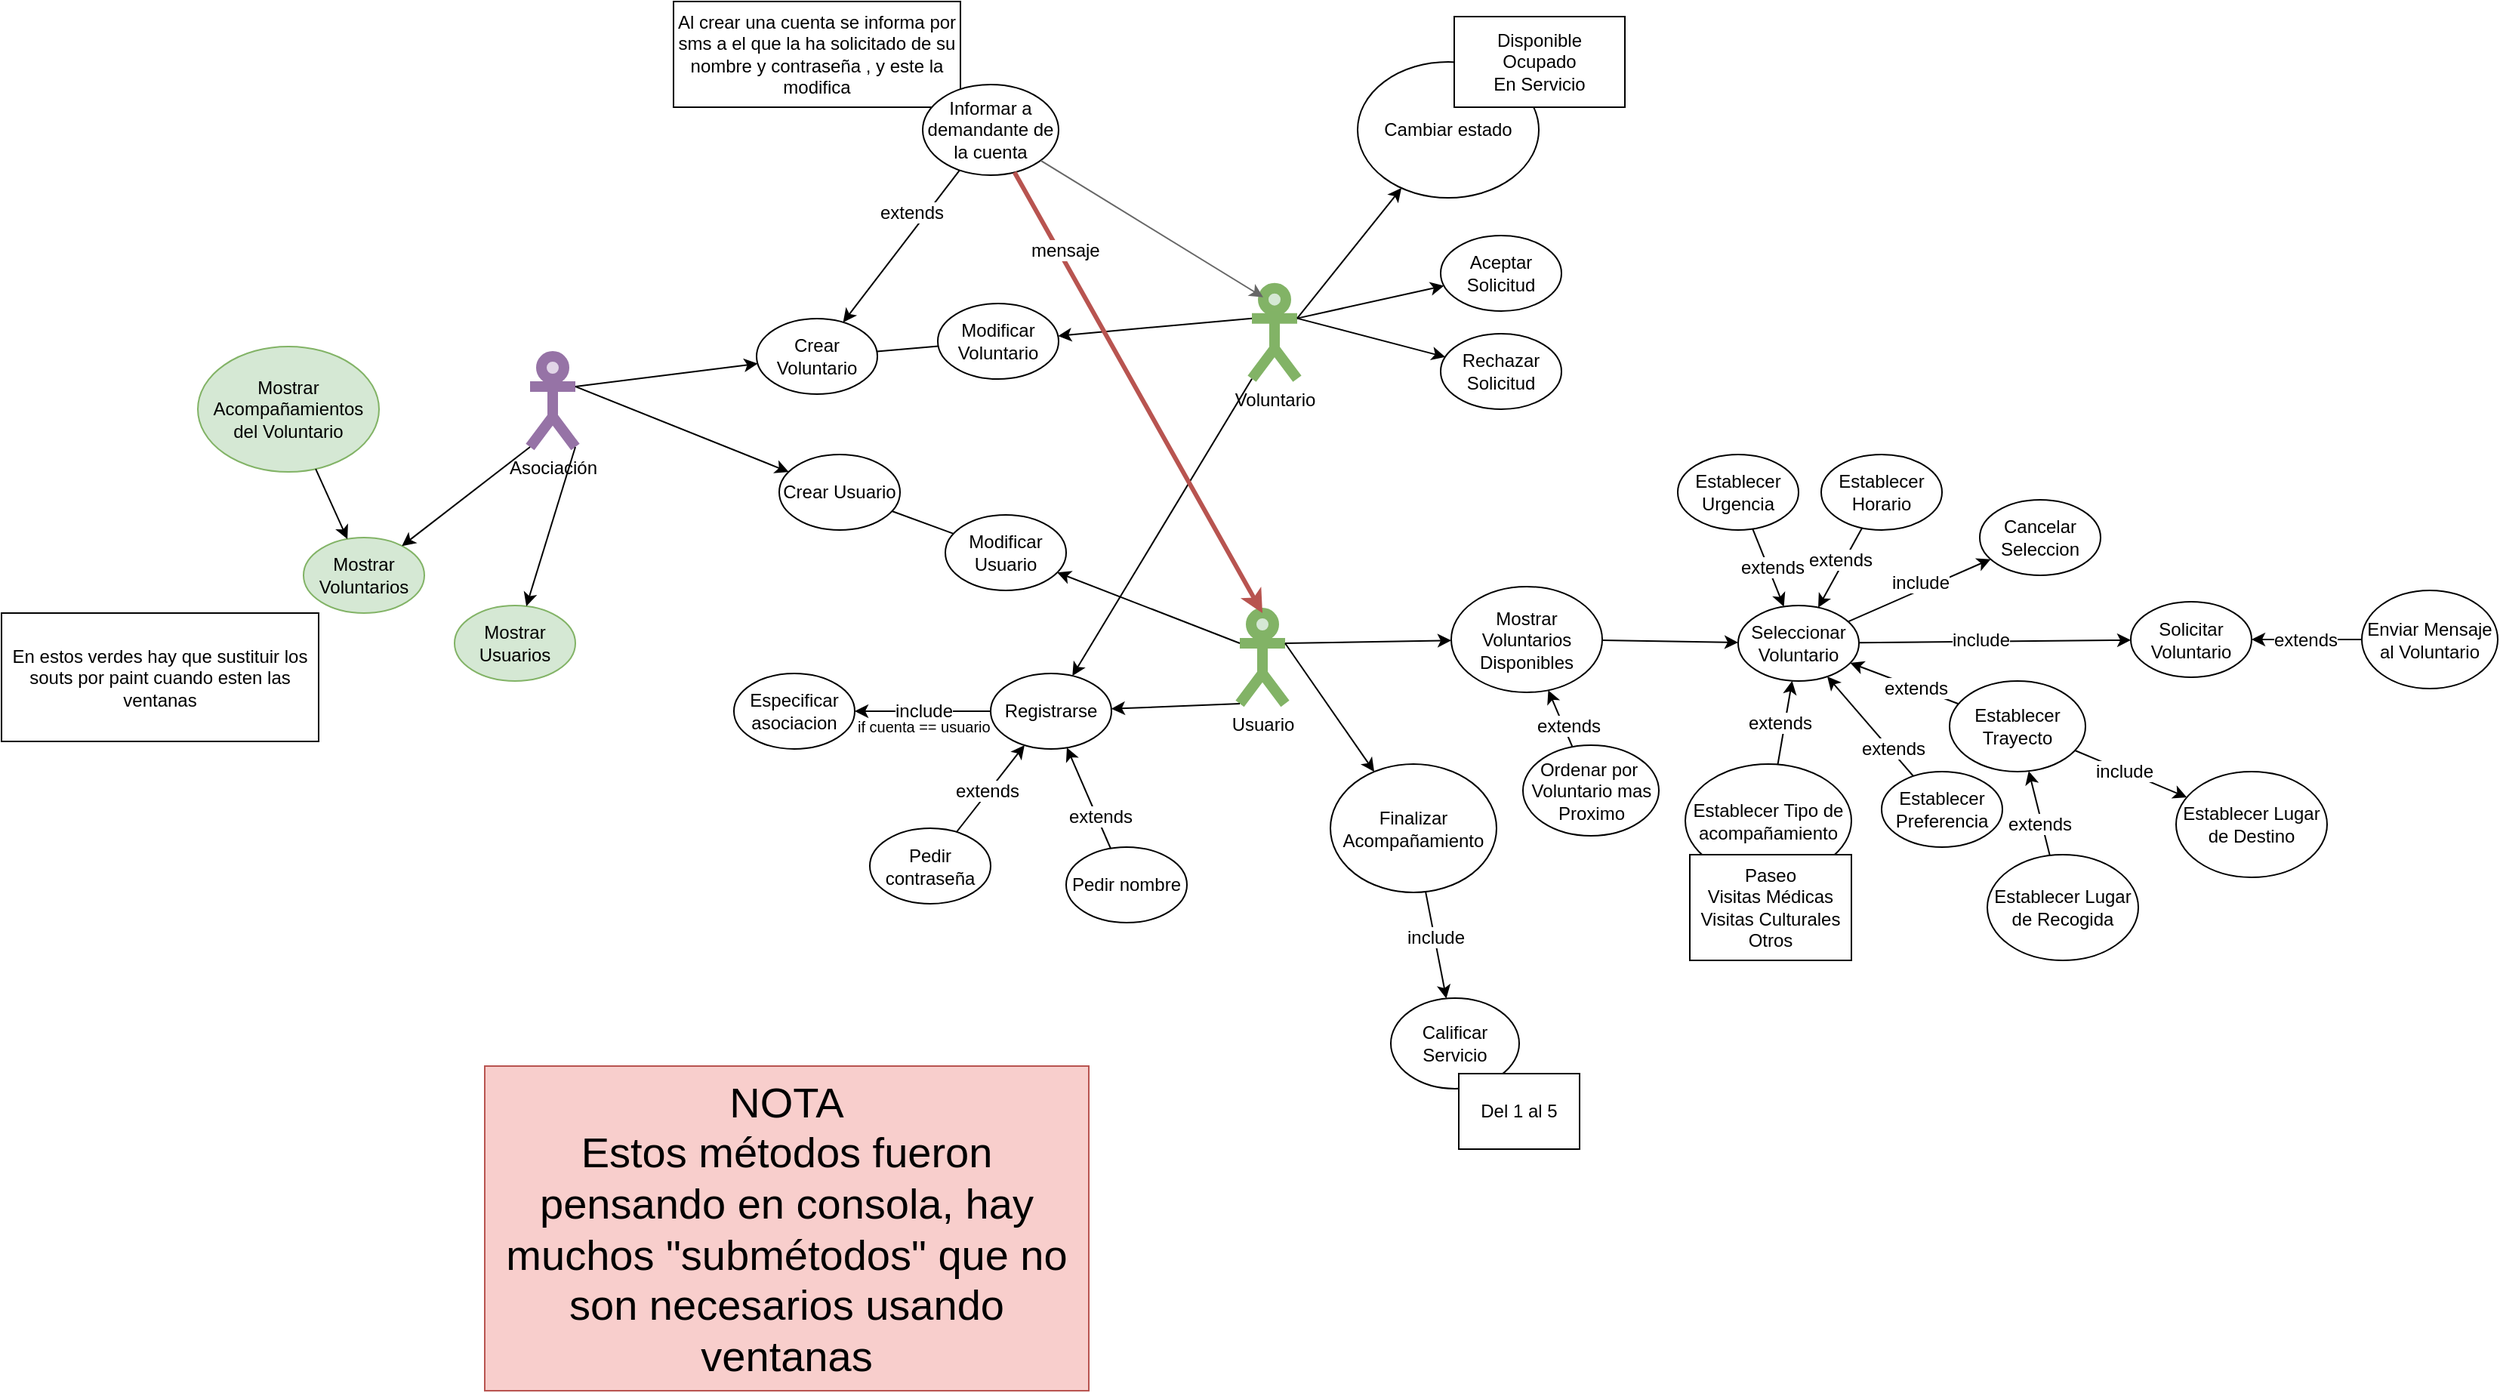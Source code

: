 <mxfile version="12.1.0" type="device" pages="1"><diagram id="xy8CVA_DMjoj1_LzGXAT" name="Page-1"><mxGraphModel dx="2088" dy="932" grid="1" gridSize="10" guides="1" tooltips="1" connect="1" arrows="1" fold="1" page="1" pageScale="1" pageWidth="827" pageHeight="1169" math="0" shadow="0"><root><mxCell id="0"/><mxCell id="1" parent="0"/><mxCell id="9z-6YQHR4iL6AIcqef-h-1" value="Usuario" style="shape=umlActor;verticalLabelPosition=bottom;labelBackgroundColor=#ffffff;verticalAlign=top;html=1;outlineConnect=0;fillColor=#d5e8d4;strokeColor=#82b366;strokeWidth=7;" parent="1" vertex="1"><mxGeometry x="500" y="435" width="30" height="60" as="geometry"/></mxCell><mxCell id="9z-6YQHR4iL6AIcqef-h-5" value="Voluntario" style="shape=umlActor;verticalLabelPosition=bottom;labelBackgroundColor=#ffffff;verticalAlign=top;html=1;outlineConnect=0;fillColor=#d5e8d4;strokeColor=#82b366;strokeWidth=7;" parent="1" vertex="1"><mxGeometry x="508" y="219.833" width="30" height="60" as="geometry"/></mxCell><mxCell id="9z-6YQHR4iL6AIcqef-h-6" value="Asociación" style="shape=umlActor;verticalLabelPosition=bottom;labelBackgroundColor=#ffffff;verticalAlign=top;html=1;outlineConnect=0;fillColor=#e1d5e7;strokeColor=#9673a6;strokeWidth=7;" parent="1" vertex="1"><mxGeometry x="30" y="265" width="30" height="60" as="geometry"/></mxCell><mxCell id="9z-6YQHR4iL6AIcqef-h-9" value="Crear Voluntario" style="ellipse;whiteSpace=wrap;html=1;" parent="1" vertex="1"><mxGeometry x="180" y="240" width="80" height="50" as="geometry"/></mxCell><mxCell id="9z-6YQHR4iL6AIcqef-h-11" value="" style="endArrow=classic;html=1;exitX=1;exitY=0.333;exitDx=0;exitDy=0;exitPerimeter=0;" parent="1" source="9z-6YQHR4iL6AIcqef-h-6" target="EaNXZTyxqliSoWZAqqOV-1" edge="1"><mxGeometry width="50" height="50" relative="1" as="geometry"><mxPoint x="170" y="390" as="sourcePoint"/><mxPoint x="220" y="340" as="targetPoint"/></mxGeometry></mxCell><mxCell id="9z-6YQHR4iL6AIcqef-h-12" value="Modificar Voluntario" style="ellipse;whiteSpace=wrap;html=1;" parent="1" vertex="1"><mxGeometry x="300" y="230" width="80" height="50" as="geometry"/></mxCell><mxCell id="9z-6YQHR4iL6AIcqef-h-13" value="" style="endArrow=none;html=1;" parent="1" source="9z-6YQHR4iL6AIcqef-h-9" target="9z-6YQHR4iL6AIcqef-h-12" edge="1"><mxGeometry width="50" height="50" relative="1" as="geometry"><mxPoint x="225" y="360" as="sourcePoint"/><mxPoint x="275" y="310" as="targetPoint"/></mxGeometry></mxCell><mxCell id="9z-6YQHR4iL6AIcqef-h-14" value="" style="endArrow=classic;html=1;exitX=0;exitY=0.333;exitDx=0;exitDy=0;exitPerimeter=0;" parent="1" source="9z-6YQHR4iL6AIcqef-h-5" target="9z-6YQHR4iL6AIcqef-h-12" edge="1"><mxGeometry width="50" height="50" relative="1" as="geometry"><mxPoint x="380" y="320" as="sourcePoint"/><mxPoint x="430" y="270" as="targetPoint"/></mxGeometry></mxCell><mxCell id="9z-6YQHR4iL6AIcqef-h-15" value="" style="endArrow=classic;html=1;exitX=0;exitY=0.333;exitDx=0;exitDy=0;exitPerimeter=0;" parent="1" source="9z-6YQHR4iL6AIcqef-h-1" target="EaNXZTyxqliSoWZAqqOV-3" edge="1"><mxGeometry width="50" height="50" relative="1" as="geometry"><mxPoint x="390" y="470" as="sourcePoint"/><mxPoint x="440" y="420" as="targetPoint"/></mxGeometry></mxCell><mxCell id="9z-6YQHR4iL6AIcqef-h-16" value="Registrarse" style="ellipse;whiteSpace=wrap;html=1;" parent="1" vertex="1"><mxGeometry x="335" y="475" width="80" height="50" as="geometry"/></mxCell><mxCell id="9z-6YQHR4iL6AIcqef-h-17" value="" style="endArrow=classic;html=1;exitX=0;exitY=1;exitDx=0;exitDy=0;exitPerimeter=0;" parent="1" source="9z-6YQHR4iL6AIcqef-h-5" target="9z-6YQHR4iL6AIcqef-h-16" edge="1"><mxGeometry width="50" height="50" relative="1" as="geometry"><mxPoint x="420" y="370" as="sourcePoint"/><mxPoint x="470" y="320" as="targetPoint"/></mxGeometry></mxCell><mxCell id="9z-6YQHR4iL6AIcqef-h-18" value="" style="endArrow=classic;html=1;exitX=0;exitY=1;exitDx=0;exitDy=0;exitPerimeter=0;" parent="1" source="9z-6YQHR4iL6AIcqef-h-1" target="9z-6YQHR4iL6AIcqef-h-16" edge="1"><mxGeometry width="50" height="50" relative="1" as="geometry"><mxPoint x="370" y="530" as="sourcePoint"/><mxPoint x="420" y="480" as="targetPoint"/></mxGeometry></mxCell><mxCell id="9z-6YQHR4iL6AIcqef-h-20" value="Pedir nombre" style="ellipse;whiteSpace=wrap;html=1;" parent="1" vertex="1"><mxGeometry x="385" y="590" width="80" height="50" as="geometry"/></mxCell><mxCell id="9z-6YQHR4iL6AIcqef-h-21" value="" style="endArrow=classic;html=1;" parent="1" source="9z-6YQHR4iL6AIcqef-h-20" target="9z-6YQHR4iL6AIcqef-h-16" edge="1"><mxGeometry width="50" height="50" relative="1" as="geometry"><mxPoint x="235" y="600" as="sourcePoint"/><mxPoint x="285" y="550" as="targetPoint"/></mxGeometry></mxCell><mxCell id="9z-6YQHR4iL6AIcqef-h-22" value="Pedir contraseña" style="ellipse;whiteSpace=wrap;html=1;" parent="1" vertex="1"><mxGeometry x="255" y="577.5" width="80" height="50" as="geometry"/></mxCell><mxCell id="9z-6YQHR4iL6AIcqef-h-23" value="" style="endArrow=classic;html=1;" parent="1" source="9z-6YQHR4iL6AIcqef-h-22" target="9z-6YQHR4iL6AIcqef-h-16" edge="1"><mxGeometry width="50" height="50" relative="1" as="geometry"><mxPoint x="245" y="600" as="sourcePoint"/><mxPoint x="295" y="550" as="targetPoint"/></mxGeometry></mxCell><mxCell id="9z-6YQHR4iL6AIcqef-h-24" value="Especificar asociacion" style="ellipse;whiteSpace=wrap;html=1;" parent="1" vertex="1"><mxGeometry x="165" y="475" width="80" height="50" as="geometry"/></mxCell><mxCell id="9z-6YQHR4iL6AIcqef-h-25" value="" style="endArrow=classic;html=1;" parent="1" source="9z-6YQHR4iL6AIcqef-h-16" target="9z-6YQHR4iL6AIcqef-h-24" edge="1"><mxGeometry width="50" height="50" relative="1" as="geometry"><mxPoint x="275" y="500" as="sourcePoint"/><mxPoint x="325" y="450" as="targetPoint"/></mxGeometry></mxCell><mxCell id="9z-6YQHR4iL6AIcqef-h-26" value="&lt;span style=&quot;background-color: rgb(255 , 255 , 255)&quot;&gt;include&lt;/span&gt;" style="text;html=1;resizable=0;points=[];autosize=1;align=left;verticalAlign=top;spacingTop=-4;" parent="1" vertex="1"><mxGeometry x="270" y="490" width="50" height="20" as="geometry"/></mxCell><mxCell id="9z-6YQHR4iL6AIcqef-h-27" value="&lt;span style=&quot;background-color: rgb(255 , 255 , 255)&quot;&gt;extends&lt;/span&gt;" style="text;html=1;resizable=0;points=[];autosize=1;align=left;verticalAlign=top;spacingTop=-4;" parent="1" vertex="1"><mxGeometry x="310" y="542.5" width="60" height="20" as="geometry"/></mxCell><mxCell id="9z-6YQHR4iL6AIcqef-h-29" value="&lt;span style=&quot;background-color: rgb(255 , 255 , 255)&quot;&gt;extends&lt;/span&gt;" style="text;html=1;resizable=0;points=[];autosize=1;align=left;verticalAlign=top;spacingTop=-4;" parent="1" vertex="1"><mxGeometry x="385" y="560" width="60" height="20" as="geometry"/></mxCell><mxCell id="9z-6YQHR4iL6AIcqef-h-30" value="&lt;font style=&quot;font-size: 10px&quot;&gt;if cuenta == usuario&lt;/font&gt;" style="text;html=1;resizable=0;points=[];autosize=1;align=left;verticalAlign=top;spacingTop=-4;" parent="1" vertex="1"><mxGeometry x="245" y="500" width="100" height="20" as="geometry"/></mxCell><mxCell id="9z-6YQHR4iL6AIcqef-h-32" value="" style="endArrow=classic;html=1;" parent="1" source="9z-6YQHR4iL6AIcqef-h-36" target="9z-6YQHR4iL6AIcqef-h-9" edge="1"><mxGeometry width="50" height="50" relative="1" as="geometry"><mxPoint x="266.777" y="147.43" as="sourcePoint"/><mxPoint x="195" y="110" as="targetPoint"/></mxGeometry></mxCell><mxCell id="9z-6YQHR4iL6AIcqef-h-33" value="&lt;span style=&quot;background-color: rgb(255 , 255 , 255)&quot;&gt;extends&lt;/span&gt;" style="text;html=1;resizable=0;points=[];autosize=1;align=left;verticalAlign=top;spacingTop=-4;" parent="1" vertex="1"><mxGeometry x="260" y="160" width="60" height="20" as="geometry"/></mxCell><mxCell id="9z-6YQHR4iL6AIcqef-h-35" value="Al crear una cuenta se informa por sms a el que la ha solicitado de su nombre y contraseña , y este la modifica" style="rounded=0;whiteSpace=wrap;html=1;" parent="1" vertex="1"><mxGeometry x="125" y="30" width="190" height="70" as="geometry"/></mxCell><mxCell id="9z-6YQHR4iL6AIcqef-h-36" value="Informar a demandante de la cuenta" style="ellipse;whiteSpace=wrap;html=1;" parent="1" vertex="1"><mxGeometry x="290" y="85" width="90" height="60" as="geometry"/></mxCell><mxCell id="9z-6YQHR4iL6AIcqef-h-37" value="Solicitar Voluntario" style="ellipse;whiteSpace=wrap;html=1;" parent="1" vertex="1"><mxGeometry x="1090" y="427.5" width="80" height="50" as="geometry"/></mxCell><mxCell id="9z-6YQHR4iL6AIcqef-h-39" value="Ordenar por&amp;nbsp; Voluntario mas Proximo" style="ellipse;whiteSpace=wrap;html=1;" parent="1" vertex="1"><mxGeometry x="687.5" y="522.5" width="90" height="60" as="geometry"/></mxCell><mxCell id="9z-6YQHR4iL6AIcqef-h-40" value="" style="endArrow=classic;html=1;" parent="1" source="9z-6YQHR4iL6AIcqef-h-39" target="7AxS1_8hJFUkUsZHmi1h-45" edge="1"><mxGeometry width="50" height="50" relative="1" as="geometry"><mxPoint x="965" y="810" as="sourcePoint"/><mxPoint x="913.864" y="699.99" as="targetPoint"/></mxGeometry></mxCell><mxCell id="9z-6YQHR4iL6AIcqef-h-41" value="&lt;span style=&quot;background-color: rgb(255 , 255 , 255)&quot;&gt;extends&lt;/span&gt;" style="text;html=1;resizable=0;points=[];autosize=1;align=left;verticalAlign=top;spacingTop=-4;" parent="1" vertex="1"><mxGeometry x="695" y="500" width="60" height="20" as="geometry"/></mxCell><mxCell id="9z-6YQHR4iL6AIcqef-h-42" value="Seleccionar Voluntario" style="ellipse;whiteSpace=wrap;html=1;" parent="1" vertex="1"><mxGeometry x="830" y="430" width="80" height="50" as="geometry"/></mxCell><mxCell id="9z-6YQHR4iL6AIcqef-h-43" value="" style="endArrow=classic;html=1;" parent="1" source="9z-6YQHR4iL6AIcqef-h-42" target="9z-6YQHR4iL6AIcqef-h-37" edge="1"><mxGeometry width="50" height="50" relative="1" as="geometry"><mxPoint x="950" y="430" as="sourcePoint"/><mxPoint x="1000" y="380" as="targetPoint"/></mxGeometry></mxCell><mxCell id="9z-6YQHR4iL6AIcqef-h-48" value="Establecer Urgencia" style="ellipse;whiteSpace=wrap;html=1;" parent="1" vertex="1"><mxGeometry x="790" y="330" width="80" height="50" as="geometry"/></mxCell><mxCell id="9z-6YQHR4iL6AIcqef-h-49" value="" style="endArrow=classic;html=1;" parent="1" source="9z-6YQHR4iL6AIcqef-h-48" target="9z-6YQHR4iL6AIcqef-h-42" edge="1"><mxGeometry width="50" height="50" relative="1" as="geometry"><mxPoint x="840" y="380" as="sourcePoint"/><mxPoint x="890" y="330" as="targetPoint"/></mxGeometry></mxCell><mxCell id="9z-6YQHR4iL6AIcqef-h-50" value="&lt;span style=&quot;background-color: rgb(255 , 255 , 255)&quot;&gt;extends&lt;/span&gt;" style="text;html=1;resizable=0;points=[];autosize=1;align=left;verticalAlign=top;spacingTop=-4;" parent="1" vertex="1"><mxGeometry x="830" y="395" width="60" height="20" as="geometry"/></mxCell><mxCell id="9z-6YQHR4iL6AIcqef-h-51" value="" style="endArrow=classic;html=1;entryX=0.25;entryY=0.1;entryDx=0;entryDy=0;entryPerimeter=0;fillColor=#f5f5f5;strokeColor=#666666;" parent="1" source="9z-6YQHR4iL6AIcqef-h-36" target="9z-6YQHR4iL6AIcqef-h-5" edge="1"><mxGeometry width="50" height="50" relative="1" as="geometry"><mxPoint x="400" y="230" as="sourcePoint"/><mxPoint x="450" y="180" as="targetPoint"/></mxGeometry></mxCell><mxCell id="9z-6YQHR4iL6AIcqef-h-52" value="" style="endArrow=classic;html=1;entryX=0.5;entryY=0;entryDx=0;entryDy=0;entryPerimeter=0;fillColor=#f8cecc;strokeColor=#b85450;strokeWidth=3;" parent="1" source="9z-6YQHR4iL6AIcqef-h-36" target="9z-6YQHR4iL6AIcqef-h-1" edge="1"><mxGeometry width="50" height="50" relative="1" as="geometry"><mxPoint x="331.645" y="207.412" as="sourcePoint"/><mxPoint x="517.5" y="296" as="targetPoint"/></mxGeometry></mxCell><mxCell id="7AxS1_8hJFUkUsZHmi1h-1" value="Establecer Preferencia" style="ellipse;whiteSpace=wrap;html=1;" parent="1" vertex="1"><mxGeometry x="925" y="540" width="80" height="50" as="geometry"/></mxCell><mxCell id="7AxS1_8hJFUkUsZHmi1h-2" value="" style="endArrow=classic;html=1;" parent="1" source="7AxS1_8hJFUkUsZHmi1h-1" target="9z-6YQHR4iL6AIcqef-h-42" edge="1"><mxGeometry width="50" height="50" relative="1" as="geometry"><mxPoint x="1040" y="390.0" as="sourcePoint"/><mxPoint x="1040" y="440.0" as="targetPoint"/></mxGeometry></mxCell><mxCell id="7AxS1_8hJFUkUsZHmi1h-3" value="&lt;span style=&quot;background-color: rgb(255 , 255 , 255)&quot;&gt;extends&lt;/span&gt;" style="text;html=1;resizable=0;points=[];autosize=1;align=left;verticalAlign=top;spacingTop=-4;" parent="1" vertex="1"><mxGeometry x="910" y="515" width="60" height="20" as="geometry"/></mxCell><mxCell id="7AxS1_8hJFUkUsZHmi1h-5" value="Cancelar Seleccion" style="ellipse;whiteSpace=wrap;html=1;" parent="1" vertex="1"><mxGeometry x="990" y="360" width="80" height="50" as="geometry"/></mxCell><mxCell id="7AxS1_8hJFUkUsZHmi1h-6" value="" style="endArrow=classic;html=1;" parent="1" source="9z-6YQHR4iL6AIcqef-h-42" target="7AxS1_8hJFUkUsZHmi1h-5" edge="1"><mxGeometry width="50" height="50" relative="1" as="geometry"><mxPoint x="950" y="300" as="sourcePoint"/><mxPoint x="1000" y="250" as="targetPoint"/></mxGeometry></mxCell><mxCell id="7AxS1_8hJFUkUsZHmi1h-7" value="&lt;span style=&quot;background-color: rgb(255 , 255 , 255)&quot;&gt;include&lt;/span&gt;" style="text;html=1;resizable=0;points=[];autosize=1;align=left;verticalAlign=top;spacingTop=-4;" parent="1" vertex="1"><mxGeometry x="930" y="405" width="50" height="20" as="geometry"/></mxCell><mxCell id="7AxS1_8hJFUkUsZHmi1h-8" value="Cambiar estado" style="ellipse;whiteSpace=wrap;html=1;" parent="1" vertex="1"><mxGeometry x="578" y="70" width="120" height="90" as="geometry"/></mxCell><mxCell id="7AxS1_8hJFUkUsZHmi1h-9" value="" style="endArrow=classic;html=1;exitX=1;exitY=0.333;exitDx=0;exitDy=0;exitPerimeter=0;" parent="1" source="9z-6YQHR4iL6AIcqef-h-5" target="7AxS1_8hJFUkUsZHmi1h-8" edge="1"><mxGeometry width="50" height="50" relative="1" as="geometry"><mxPoint x="588" y="160" as="sourcePoint"/><mxPoint x="638" y="110" as="targetPoint"/></mxGeometry></mxCell><mxCell id="7AxS1_8hJFUkUsZHmi1h-10" value="&lt;span style=&quot;background-color: rgb(255 , 255 , 255)&quot;&gt;include&lt;/span&gt;" style="text;html=1;resizable=0;points=[];autosize=1;align=left;verticalAlign=top;spacingTop=-4;" parent="1" vertex="1"><mxGeometry x="970" y="442.5" width="50" height="20" as="geometry"/></mxCell><mxCell id="7AxS1_8hJFUkUsZHmi1h-11" value="Enviar Mensaje al Voluntario" style="ellipse;whiteSpace=wrap;html=1;" parent="1" vertex="1"><mxGeometry x="1243" y="420" width="90" height="65" as="geometry"/></mxCell><mxCell id="7AxS1_8hJFUkUsZHmi1h-12" value="" style="endArrow=classic;html=1;" parent="1" source="7AxS1_8hJFUkUsZHmi1h-11" target="9z-6YQHR4iL6AIcqef-h-37" edge="1"><mxGeometry width="50" height="50" relative="1" as="geometry"><mxPoint x="1123" y="397.5" as="sourcePoint"/><mxPoint x="1173" y="347.5" as="targetPoint"/></mxGeometry></mxCell><mxCell id="7AxS1_8hJFUkUsZHmi1h-13" value="&lt;span style=&quot;background-color: rgb(255 , 255 , 255)&quot;&gt;extends&lt;/span&gt;" style="text;html=1;resizable=0;points=[];autosize=1;align=left;verticalAlign=top;spacingTop=-4;" parent="1" vertex="1"><mxGeometry x="1183" y="442.5" width="60" height="20" as="geometry"/></mxCell><mxCell id="7AxS1_8hJFUkUsZHmi1h-14" value="Aceptar Solicitud" style="ellipse;whiteSpace=wrap;html=1;" parent="1" vertex="1"><mxGeometry x="633" y="185" width="80" height="50" as="geometry"/></mxCell><mxCell id="7AxS1_8hJFUkUsZHmi1h-15" value="Rechazar Solicitud" style="ellipse;whiteSpace=wrap;html=1;" parent="1" vertex="1"><mxGeometry x="633" y="250" width="80" height="50" as="geometry"/></mxCell><mxCell id="7AxS1_8hJFUkUsZHmi1h-16" value="" style="endArrow=classic;html=1;exitX=1;exitY=0.333;exitDx=0;exitDy=0;exitPerimeter=0;" parent="1" source="9z-6YQHR4iL6AIcqef-h-5" target="7AxS1_8hJFUkUsZHmi1h-14" edge="1"><mxGeometry width="50" height="50" relative="1" as="geometry"><mxPoint x="588" y="280" as="sourcePoint"/><mxPoint x="638" y="230" as="targetPoint"/></mxGeometry></mxCell><mxCell id="7AxS1_8hJFUkUsZHmi1h-17" value="" style="endArrow=classic;html=1;exitX=1;exitY=0.333;exitDx=0;exitDy=0;exitPerimeter=0;" parent="1" source="9z-6YQHR4iL6AIcqef-h-5" target="7AxS1_8hJFUkUsZHmi1h-15" edge="1"><mxGeometry width="50" height="50" relative="1" as="geometry"><mxPoint x="548" y="230.0" as="sourcePoint"/><mxPoint x="643.261" y="222.853" as="targetPoint"/></mxGeometry></mxCell><mxCell id="7AxS1_8hJFUkUsZHmi1h-19" value="Establecer Tipo de acompañamiento" style="ellipse;whiteSpace=wrap;html=1;" parent="1" vertex="1"><mxGeometry x="795" y="535" width="110" height="75" as="geometry"/></mxCell><mxCell id="7AxS1_8hJFUkUsZHmi1h-20" value="" style="endArrow=classic;html=1;" parent="1" source="7AxS1_8hJFUkUsZHmi1h-19" target="9z-6YQHR4iL6AIcqef-h-42" edge="1"><mxGeometry width="50" height="50" relative="1" as="geometry"><mxPoint x="746.273" y="555.012" as="sourcePoint"/><mxPoint x="748.909" y="499.991" as="targetPoint"/></mxGeometry></mxCell><mxCell id="7AxS1_8hJFUkUsZHmi1h-21" value="&lt;span style=&quot;background-color: rgb(255 , 255 , 255)&quot;&gt;extends&lt;/span&gt;" style="text;html=1;resizable=0;points=[];autosize=1;align=left;verticalAlign=top;spacingTop=-4;" parent="1" vertex="1"><mxGeometry x="835" y="497.5" width="60" height="20" as="geometry"/></mxCell><mxCell id="7AxS1_8hJFUkUsZHmi1h-22" value="&lt;span style=&quot;white-space: normal&quot;&gt;Disponible&lt;/span&gt;&lt;br style=&quot;white-space: normal&quot;&gt;&lt;span style=&quot;white-space: normal&quot;&gt;Ocupado&lt;/span&gt;&lt;br style=&quot;white-space: normal&quot;&gt;&lt;span style=&quot;white-space: normal&quot;&gt;En Servicio&lt;/span&gt;" style="rounded=0;whiteSpace=wrap;html=1;" parent="1" vertex="1"><mxGeometry x="642" y="40" width="113" height="60" as="geometry"/></mxCell><mxCell id="7AxS1_8hJFUkUsZHmi1h-23" value="Paseo&lt;br&gt;Visitas Médicas&lt;br&gt;Visitas Culturales&lt;br&gt;Otros" style="rounded=0;whiteSpace=wrap;html=1;" parent="1" vertex="1"><mxGeometry x="798" y="595" width="107" height="70" as="geometry"/></mxCell><mxCell id="7AxS1_8hJFUkUsZHmi1h-24" value="Establecer Horario" style="ellipse;whiteSpace=wrap;html=1;" parent="1" vertex="1"><mxGeometry x="885" y="330" width="80" height="50" as="geometry"/></mxCell><mxCell id="7AxS1_8hJFUkUsZHmi1h-26" value="" style="endArrow=classic;html=1;" parent="1" source="7AxS1_8hJFUkUsZHmi1h-24" target="9z-6YQHR4iL6AIcqef-h-42" edge="1"><mxGeometry width="50" height="50" relative="1" as="geometry"><mxPoint x="849.615" y="389.267" as="sourcePoint"/><mxPoint x="870.299" y="440.746" as="targetPoint"/></mxGeometry></mxCell><mxCell id="7AxS1_8hJFUkUsZHmi1h-27" value="&lt;span style=&quot;background-color: rgb(255 , 255 , 255)&quot;&gt;extends&lt;/span&gt;" style="text;html=1;resizable=0;points=[];autosize=1;align=left;verticalAlign=top;spacingTop=-4;" parent="1" vertex="1"><mxGeometry x="875" y="390" width="60" height="20" as="geometry"/></mxCell><mxCell id="7AxS1_8hJFUkUsZHmi1h-28" value="Establecer Trayecto" style="ellipse;whiteSpace=wrap;html=1;" parent="1" vertex="1"><mxGeometry x="970" y="480" width="90" height="60" as="geometry"/></mxCell><mxCell id="7AxS1_8hJFUkUsZHmi1h-29" value="" style="endArrow=classic;html=1;" parent="1" source="7AxS1_8hJFUkUsZHmi1h-28" target="9z-6YQHR4iL6AIcqef-h-42" edge="1"><mxGeometry width="50" height="50" relative="1" as="geometry"><mxPoint x="910" y="510" as="sourcePoint"/><mxPoint x="960" y="460" as="targetPoint"/></mxGeometry></mxCell><mxCell id="7AxS1_8hJFUkUsZHmi1h-30" value="&lt;span style=&quot;background-color: rgb(255 , 255 , 255)&quot;&gt;extends&lt;/span&gt;" style="text;html=1;resizable=0;points=[];autosize=1;align=left;verticalAlign=top;spacingTop=-4;" parent="1" vertex="1"><mxGeometry x="925" y="475" width="60" height="20" as="geometry"/></mxCell><mxCell id="7AxS1_8hJFUkUsZHmi1h-31" value="Establecer Lugar de Recogida" style="ellipse;whiteSpace=wrap;html=1;" parent="1" vertex="1"><mxGeometry x="995" y="595" width="100" height="70" as="geometry"/></mxCell><mxCell id="7AxS1_8hJFUkUsZHmi1h-32" value="Establecer Lugar de Destino" style="ellipse;whiteSpace=wrap;html=1;" parent="1" vertex="1"><mxGeometry x="1120" y="540" width="100" height="70" as="geometry"/></mxCell><mxCell id="7AxS1_8hJFUkUsZHmi1h-33" value="" style="endArrow=classic;html=1;" parent="1" source="7AxS1_8hJFUkUsZHmi1h-31" target="7AxS1_8hJFUkUsZHmi1h-28" edge="1"><mxGeometry width="50" height="50" relative="1" as="geometry"><mxPoint x="1050" y="570" as="sourcePoint"/><mxPoint x="1100" y="520" as="targetPoint"/></mxGeometry></mxCell><mxCell id="7AxS1_8hJFUkUsZHmi1h-36" value="&lt;span style=&quot;background-color: rgb(255 , 255 , 255)&quot;&gt;extends&lt;/span&gt;" style="text;html=1;resizable=0;points=[];autosize=1;align=left;verticalAlign=top;spacingTop=-4;" parent="1" vertex="1"><mxGeometry x="1007" y="565" width="60" height="20" as="geometry"/></mxCell><mxCell id="7AxS1_8hJFUkUsZHmi1h-37" value="" style="endArrow=classic;html=1;" parent="1" source="7AxS1_8hJFUkUsZHmi1h-28" target="7AxS1_8hJFUkUsZHmi1h-32" edge="1"><mxGeometry width="50" height="50" relative="1" as="geometry"><mxPoint x="1050" y="580" as="sourcePoint"/><mxPoint x="1100" y="530" as="targetPoint"/></mxGeometry></mxCell><mxCell id="7AxS1_8hJFUkUsZHmi1h-38" value="&lt;span style=&quot;background-color: rgb(255 , 255 , 255)&quot;&gt;include&lt;/span&gt;" style="text;html=1;resizable=0;points=[];autosize=1;align=left;verticalAlign=top;spacingTop=-4;" parent="1" vertex="1"><mxGeometry x="1065" y="530" width="50" height="20" as="geometry"/></mxCell><mxCell id="7AxS1_8hJFUkUsZHmi1h-39" value="Finalizar Acompañamiento" style="ellipse;whiteSpace=wrap;html=1;" parent="1" vertex="1"><mxGeometry x="560" y="535" width="110" height="85" as="geometry"/></mxCell><mxCell id="7AxS1_8hJFUkUsZHmi1h-40" value="" style="endArrow=classic;html=1;exitX=1;exitY=0.333;exitDx=0;exitDy=0;exitPerimeter=0;" parent="1" source="9z-6YQHR4iL6AIcqef-h-1" target="7AxS1_8hJFUkUsZHmi1h-39" edge="1"><mxGeometry width="50" height="50" relative="1" as="geometry"><mxPoint x="410" y="680" as="sourcePoint"/><mxPoint x="460" y="630" as="targetPoint"/></mxGeometry></mxCell><mxCell id="7AxS1_8hJFUkUsZHmi1h-41" value="Calificar Servicio" style="ellipse;whiteSpace=wrap;html=1;" parent="1" vertex="1"><mxGeometry x="600" y="690" width="85" height="60" as="geometry"/></mxCell><mxCell id="7AxS1_8hJFUkUsZHmi1h-42" value="" style="endArrow=classic;html=1;" parent="1" source="7AxS1_8hJFUkUsZHmi1h-39" target="7AxS1_8hJFUkUsZHmi1h-41" edge="1"><mxGeometry width="50" height="50" relative="1" as="geometry"><mxPoint x="520" y="710" as="sourcePoint"/><mxPoint x="570" y="660" as="targetPoint"/></mxGeometry></mxCell><mxCell id="7AxS1_8hJFUkUsZHmi1h-43" value="&lt;span style=&quot;background-color: rgb(255 , 255 , 255)&quot;&gt;include&lt;/span&gt;" style="text;html=1;resizable=0;points=[];autosize=1;align=left;verticalAlign=top;spacingTop=-4;" parent="1" vertex="1"><mxGeometry x="609" y="640" width="50" height="20" as="geometry"/></mxCell><mxCell id="7AxS1_8hJFUkUsZHmi1h-44" value="Del 1 al 5" style="rounded=0;whiteSpace=wrap;html=1;" parent="1" vertex="1"><mxGeometry x="645" y="740" width="80" height="50" as="geometry"/></mxCell><mxCell id="7AxS1_8hJFUkUsZHmi1h-45" value="Mostrar Voluntarios Disponibles" style="ellipse;whiteSpace=wrap;html=1;" parent="1" vertex="1"><mxGeometry x="640" y="417.5" width="100" height="70" as="geometry"/></mxCell><mxCell id="7AxS1_8hJFUkUsZHmi1h-46" value="" style="endArrow=classic;html=1;" parent="1" source="7AxS1_8hJFUkUsZHmi1h-45" target="9z-6YQHR4iL6AIcqef-h-42" edge="1"><mxGeometry width="50" height="50" relative="1" as="geometry"><mxPoint x="610" y="480" as="sourcePoint"/><mxPoint x="660" y="430" as="targetPoint"/></mxGeometry></mxCell><mxCell id="7AxS1_8hJFUkUsZHmi1h-47" value="" style="endArrow=classic;html=1;exitX=1;exitY=0.333;exitDx=0;exitDy=0;exitPerimeter=0;" parent="1" source="9z-6YQHR4iL6AIcqef-h-1" target="7AxS1_8hJFUkUsZHmi1h-45" edge="1"><mxGeometry width="50" height="50" relative="1" as="geometry"><mxPoint x="749.99" y="463.214" as="sourcePoint"/><mxPoint x="840.006" y="464.556" as="targetPoint"/></mxGeometry></mxCell><mxCell id="7AxS1_8hJFUkUsZHmi1h-48" value="Mostrar Voluntarios" style="ellipse;whiteSpace=wrap;html=1;fillColor=#d5e8d4;strokeColor=#82b366;" parent="1" vertex="1"><mxGeometry x="-120" y="385" width="80" height="50" as="geometry"/></mxCell><mxCell id="7AxS1_8hJFUkUsZHmi1h-49" value="Mostrar Usuarios" style="ellipse;whiteSpace=wrap;html=1;fillColor=#d5e8d4;strokeColor=#82b366;" parent="1" vertex="1"><mxGeometry x="-20" y="430" width="80" height="50" as="geometry"/></mxCell><mxCell id="7AxS1_8hJFUkUsZHmi1h-50" value="" style="endArrow=classic;html=1;exitX=1;exitY=1;exitDx=0;exitDy=0;exitPerimeter=0;" parent="1" source="9z-6YQHR4iL6AIcqef-h-6" target="7AxS1_8hJFUkUsZHmi1h-49" edge="1"><mxGeometry width="50" height="50" relative="1" as="geometry"><mxPoint x="40" y="430" as="sourcePoint"/><mxPoint x="90" y="380" as="targetPoint"/></mxGeometry></mxCell><mxCell id="7AxS1_8hJFUkUsZHmi1h-51" value="" style="endArrow=classic;html=1;exitX=0;exitY=1;exitDx=0;exitDy=0;exitPerimeter=0;" parent="1" source="9z-6YQHR4iL6AIcqef-h-6" target="7AxS1_8hJFUkUsZHmi1h-48" edge="1"><mxGeometry width="50" height="50" relative="1" as="geometry"><mxPoint x="-90" y="380" as="sourcePoint"/><mxPoint x="-40" y="330" as="targetPoint"/></mxGeometry></mxCell><mxCell id="7AxS1_8hJFUkUsZHmi1h-52" value="Mostrar Acompañamientos&lt;br&gt;del Voluntario" style="ellipse;whiteSpace=wrap;html=1;fillColor=#d5e8d4;strokeColor=#82b366;" parent="1" vertex="1"><mxGeometry x="-190" y="258.5" width="120" height="83" as="geometry"/></mxCell><mxCell id="7AxS1_8hJFUkUsZHmi1h-53" value="" style="endArrow=classic;html=1;" parent="1" source="7AxS1_8hJFUkUsZHmi1h-52" target="7AxS1_8hJFUkUsZHmi1h-48" edge="1"><mxGeometry width="50" height="50" relative="1" as="geometry"><mxPoint x="-190" y="460" as="sourcePoint"/><mxPoint x="-140" y="410" as="targetPoint"/></mxGeometry></mxCell><mxCell id="EaNXZTyxqliSoWZAqqOV-1" value="Crear Usuario" style="ellipse;whiteSpace=wrap;html=1;" parent="1" vertex="1"><mxGeometry x="195" y="330" width="80" height="50" as="geometry"/></mxCell><mxCell id="EaNXZTyxqliSoWZAqqOV-2" value="" style="endArrow=classic;html=1;exitX=1;exitY=0.333;exitDx=0;exitDy=0;exitPerimeter=0;" parent="1" source="9z-6YQHR4iL6AIcqef-h-6" target="9z-6YQHR4iL6AIcqef-h-9" edge="1"><mxGeometry width="50" height="50" relative="1" as="geometry"><mxPoint x="70" y="295" as="sourcePoint"/><mxPoint x="175" y="360" as="targetPoint"/></mxGeometry></mxCell><mxCell id="EaNXZTyxqliSoWZAqqOV-3" value="Modificar Usuario" style="ellipse;whiteSpace=wrap;html=1;" parent="1" vertex="1"><mxGeometry x="305" y="370" width="80" height="50" as="geometry"/></mxCell><mxCell id="EaNXZTyxqliSoWZAqqOV-4" value="" style="endArrow=none;html=1;" parent="1" source="EaNXZTyxqliSoWZAqqOV-1" target="EaNXZTyxqliSoWZAqqOV-3" edge="1"><mxGeometry width="50" height="50" relative="1" as="geometry"><mxPoint x="258.284" y="312.678" as="sourcePoint"/><mxPoint x="321.716" y="312.322" as="targetPoint"/></mxGeometry></mxCell><mxCell id="kQdnHPBB4YEu5vfR7kE--9" value="&lt;span style=&quot;background-color: rgb(255 , 255 , 255)&quot;&gt;mensaje&lt;/span&gt;" style="text;html=1;resizable=0;points=[];autosize=1;align=left;verticalAlign=top;spacingTop=-4;" parent="1" vertex="1"><mxGeometry x="360" y="185" width="60" height="20" as="geometry"/></mxCell><mxCell id="kQdnHPBB4YEu5vfR7kE--10" value="En estos verdes hay que sustituir los souts por paint cuando esten las ventanas" style="rounded=0;whiteSpace=wrap;html=1;" parent="1" vertex="1"><mxGeometry x="-320" y="435" width="210" height="85" as="geometry"/></mxCell><mxCell id="hi3gAffIE4IbR6_69RN8-1" value="&lt;font style=&quot;font-size: 28px&quot;&gt;NOTA&lt;br&gt;Estos métodos fueron pensando en consola, hay muchos &quot;submétodos&quot; que no son necesarios usando ventanas&lt;br&gt;&lt;/font&gt;" style="rounded=0;whiteSpace=wrap;html=1;fillColor=#f8cecc;strokeColor=#b85450;" vertex="1" parent="1"><mxGeometry y="735" width="400" height="215" as="geometry"/></mxCell></root></mxGraphModel></diagram></mxfile>